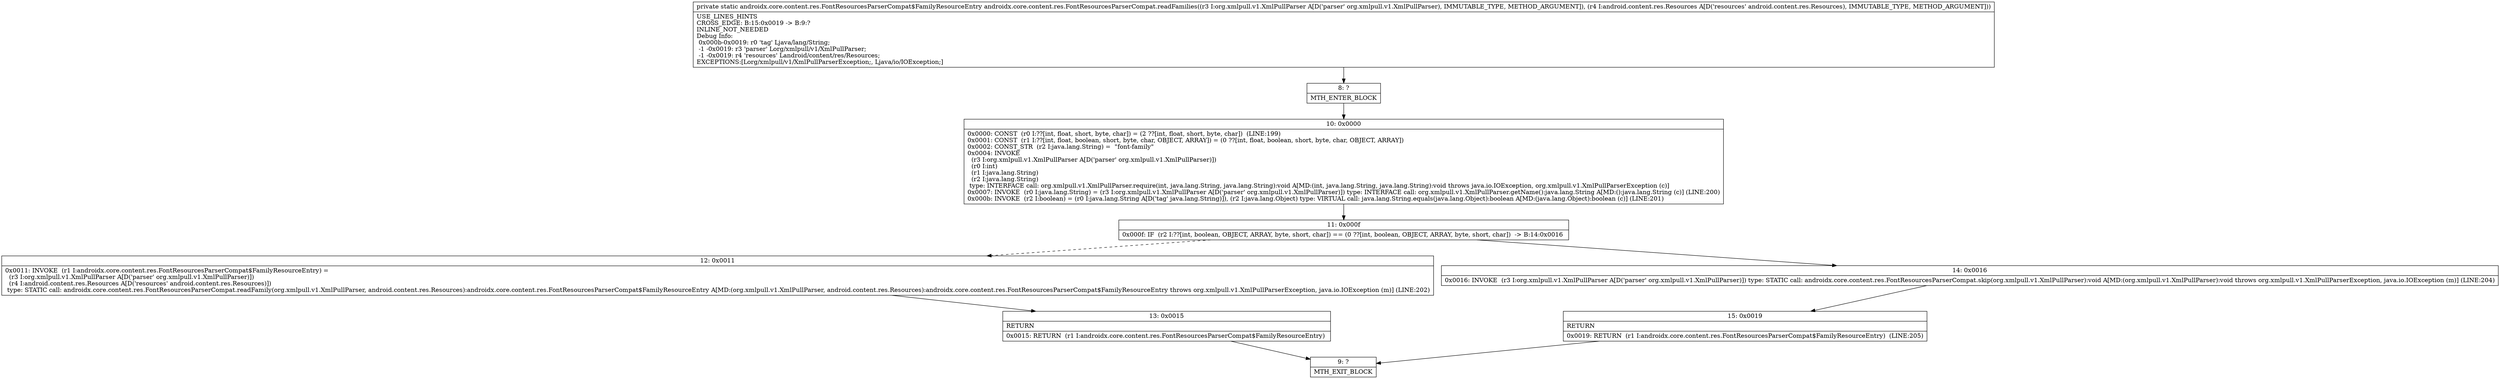 digraph "CFG forandroidx.core.content.res.FontResourcesParserCompat.readFamilies(Lorg\/xmlpull\/v1\/XmlPullParser;Landroid\/content\/res\/Resources;)Landroidx\/core\/content\/res\/FontResourcesParserCompat$FamilyResourceEntry;" {
Node_8 [shape=record,label="{8\:\ ?|MTH_ENTER_BLOCK\l}"];
Node_10 [shape=record,label="{10\:\ 0x0000|0x0000: CONST  (r0 I:??[int, float, short, byte, char]) = (2 ??[int, float, short, byte, char])  (LINE:199)\l0x0001: CONST  (r1 I:??[int, float, boolean, short, byte, char, OBJECT, ARRAY]) = (0 ??[int, float, boolean, short, byte, char, OBJECT, ARRAY]) \l0x0002: CONST_STR  (r2 I:java.lang.String) =  \"font\-family\" \l0x0004: INVOKE  \l  (r3 I:org.xmlpull.v1.XmlPullParser A[D('parser' org.xmlpull.v1.XmlPullParser)])\l  (r0 I:int)\l  (r1 I:java.lang.String)\l  (r2 I:java.lang.String)\l type: INTERFACE call: org.xmlpull.v1.XmlPullParser.require(int, java.lang.String, java.lang.String):void A[MD:(int, java.lang.String, java.lang.String):void throws java.io.IOException, org.xmlpull.v1.XmlPullParserException (c)]\l0x0007: INVOKE  (r0 I:java.lang.String) = (r3 I:org.xmlpull.v1.XmlPullParser A[D('parser' org.xmlpull.v1.XmlPullParser)]) type: INTERFACE call: org.xmlpull.v1.XmlPullParser.getName():java.lang.String A[MD:():java.lang.String (c)] (LINE:200)\l0x000b: INVOKE  (r2 I:boolean) = (r0 I:java.lang.String A[D('tag' java.lang.String)]), (r2 I:java.lang.Object) type: VIRTUAL call: java.lang.String.equals(java.lang.Object):boolean A[MD:(java.lang.Object):boolean (c)] (LINE:201)\l}"];
Node_11 [shape=record,label="{11\:\ 0x000f|0x000f: IF  (r2 I:??[int, boolean, OBJECT, ARRAY, byte, short, char]) == (0 ??[int, boolean, OBJECT, ARRAY, byte, short, char])  \-\> B:14:0x0016 \l}"];
Node_12 [shape=record,label="{12\:\ 0x0011|0x0011: INVOKE  (r1 I:androidx.core.content.res.FontResourcesParserCompat$FamilyResourceEntry) = \l  (r3 I:org.xmlpull.v1.XmlPullParser A[D('parser' org.xmlpull.v1.XmlPullParser)])\l  (r4 I:android.content.res.Resources A[D('resources' android.content.res.Resources)])\l type: STATIC call: androidx.core.content.res.FontResourcesParserCompat.readFamily(org.xmlpull.v1.XmlPullParser, android.content.res.Resources):androidx.core.content.res.FontResourcesParserCompat$FamilyResourceEntry A[MD:(org.xmlpull.v1.XmlPullParser, android.content.res.Resources):androidx.core.content.res.FontResourcesParserCompat$FamilyResourceEntry throws org.xmlpull.v1.XmlPullParserException, java.io.IOException (m)] (LINE:202)\l}"];
Node_13 [shape=record,label="{13\:\ 0x0015|RETURN\l|0x0015: RETURN  (r1 I:androidx.core.content.res.FontResourcesParserCompat$FamilyResourceEntry) \l}"];
Node_9 [shape=record,label="{9\:\ ?|MTH_EXIT_BLOCK\l}"];
Node_14 [shape=record,label="{14\:\ 0x0016|0x0016: INVOKE  (r3 I:org.xmlpull.v1.XmlPullParser A[D('parser' org.xmlpull.v1.XmlPullParser)]) type: STATIC call: androidx.core.content.res.FontResourcesParserCompat.skip(org.xmlpull.v1.XmlPullParser):void A[MD:(org.xmlpull.v1.XmlPullParser):void throws org.xmlpull.v1.XmlPullParserException, java.io.IOException (m)] (LINE:204)\l}"];
Node_15 [shape=record,label="{15\:\ 0x0019|RETURN\l|0x0019: RETURN  (r1 I:androidx.core.content.res.FontResourcesParserCompat$FamilyResourceEntry)  (LINE:205)\l}"];
MethodNode[shape=record,label="{private static androidx.core.content.res.FontResourcesParserCompat$FamilyResourceEntry androidx.core.content.res.FontResourcesParserCompat.readFamilies((r3 I:org.xmlpull.v1.XmlPullParser A[D('parser' org.xmlpull.v1.XmlPullParser), IMMUTABLE_TYPE, METHOD_ARGUMENT]), (r4 I:android.content.res.Resources A[D('resources' android.content.res.Resources), IMMUTABLE_TYPE, METHOD_ARGUMENT]))  | USE_LINES_HINTS\lCROSS_EDGE: B:15:0x0019 \-\> B:9:?\lINLINE_NOT_NEEDED\lDebug Info:\l  0x000b\-0x0019: r0 'tag' Ljava\/lang\/String;\l  \-1 \-0x0019: r3 'parser' Lorg\/xmlpull\/v1\/XmlPullParser;\l  \-1 \-0x0019: r4 'resources' Landroid\/content\/res\/Resources;\lEXCEPTIONS:[Lorg\/xmlpull\/v1\/XmlPullParserException;, Ljava\/io\/IOException;]\l}"];
MethodNode -> Node_8;Node_8 -> Node_10;
Node_10 -> Node_11;
Node_11 -> Node_12[style=dashed];
Node_11 -> Node_14;
Node_12 -> Node_13;
Node_13 -> Node_9;
Node_14 -> Node_15;
Node_15 -> Node_9;
}

